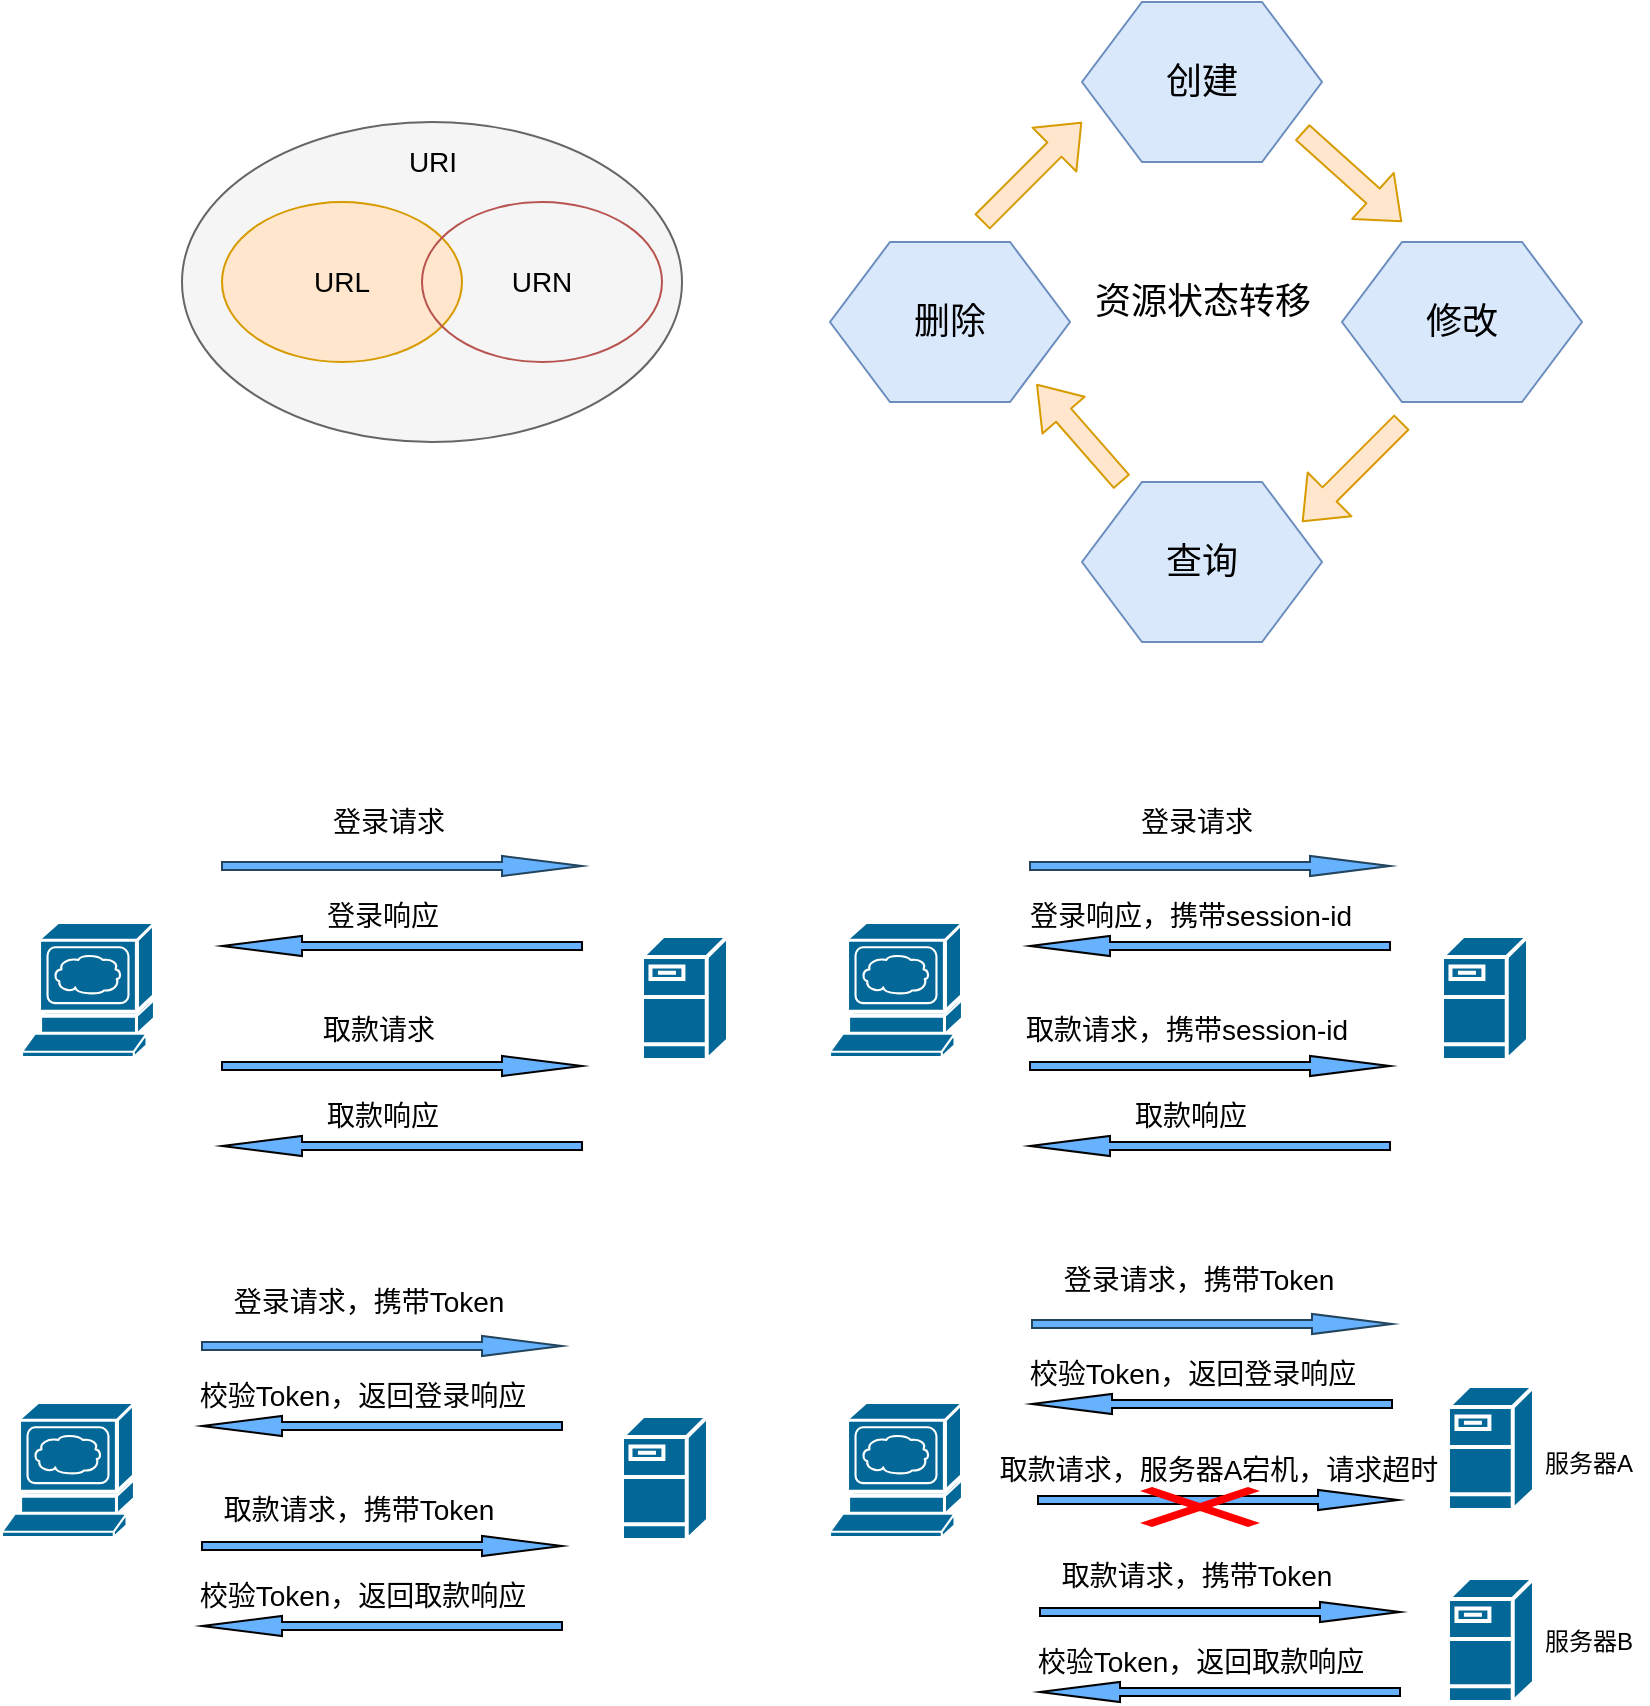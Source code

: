 <mxfile version="12.9.7"><diagram id="Aln9SclW5BZzsWNuzJg4" name="第 1 页"><mxGraphModel dx="1865" dy="548" grid="1" gridSize="10" guides="1" tooltips="1" connect="1" arrows="1" fold="1" page="1" pageScale="1" pageWidth="827" pageHeight="1169" math="0" shadow="0"><root><mxCell id="0"/><mxCell id="1" parent="0"/><mxCell id="yjALI_YxSnkBLt7oJEjm-1" value="" style="ellipse;whiteSpace=wrap;html=1;fillColor=#f5f5f5;strokeColor=#666666;fontColor=#333333;" vertex="1" parent="1"><mxGeometry x="90" y="80" width="250" height="160" as="geometry"/></mxCell><mxCell id="yjALI_YxSnkBLt7oJEjm-2" value="&lt;font style=&quot;font-size: 14px&quot;&gt;URL&lt;/font&gt;" style="ellipse;whiteSpace=wrap;html=1;fillColor=#ffe6cc;strokeColor=#d79b00;shadow=0;" vertex="1" parent="1"><mxGeometry x="110" y="120" width="120" height="80" as="geometry"/></mxCell><mxCell id="yjALI_YxSnkBLt7oJEjm-3" value="&lt;font style=&quot;font-size: 14px&quot;&gt;URN&lt;/font&gt;" style="ellipse;whiteSpace=wrap;html=1;fillColor=none;strokeColor=#b85450;" vertex="1" parent="1"><mxGeometry x="210" y="120" width="120" height="80" as="geometry"/></mxCell><mxCell id="yjALI_YxSnkBLt7oJEjm-4" value="&lt;font style=&quot;font-size: 14px&quot;&gt;URI&lt;/font&gt;" style="text;html=1;align=center;verticalAlign=middle;resizable=0;points=[];autosize=1;" vertex="1" parent="1"><mxGeometry x="195" y="90" width="40" height="20" as="geometry"/></mxCell><mxCell id="yjALI_YxSnkBLt7oJEjm-5" value="&lt;font style=&quot;font-size: 18px&quot;&gt;删除&lt;/font&gt;" style="shape=hexagon;perimeter=hexagonPerimeter2;whiteSpace=wrap;html=1;shadow=0;fillColor=#dae8fc;strokeColor=#6c8ebf;" vertex="1" parent="1"><mxGeometry x="414" y="140" width="120" height="80" as="geometry"/></mxCell><mxCell id="yjALI_YxSnkBLt7oJEjm-6" value="&lt;font style=&quot;font-size: 18px&quot;&gt;查询&lt;/font&gt;" style="shape=hexagon;perimeter=hexagonPerimeter2;whiteSpace=wrap;html=1;shadow=0;fillColor=#dae8fc;strokeColor=#6c8ebf;" vertex="1" parent="1"><mxGeometry x="540" y="260" width="120" height="80" as="geometry"/></mxCell><mxCell id="yjALI_YxSnkBLt7oJEjm-7" value="&lt;font style=&quot;font-size: 18px&quot;&gt;创建&lt;/font&gt;" style="shape=hexagon;perimeter=hexagonPerimeter2;whiteSpace=wrap;html=1;shadow=0;fillColor=#dae8fc;strokeColor=#6c8ebf;" vertex="1" parent="1"><mxGeometry x="540" y="20" width="120" height="80" as="geometry"/></mxCell><mxCell id="yjALI_YxSnkBLt7oJEjm-8" value="&lt;font style=&quot;font-size: 18px&quot;&gt;修改&lt;/font&gt;" style="shape=hexagon;perimeter=hexagonPerimeter2;whiteSpace=wrap;html=1;shadow=0;fillColor=#dae8fc;strokeColor=#6c8ebf;" vertex="1" parent="1"><mxGeometry x="670" y="140" width="120" height="80" as="geometry"/></mxCell><mxCell id="yjALI_YxSnkBLt7oJEjm-9" value="" style="shape=flexArrow;endArrow=classic;html=1;fillColor=#ffe6cc;strokeColor=#d79b00;" edge="1" parent="1"><mxGeometry width="50" height="50" relative="1" as="geometry"><mxPoint x="490" y="130" as="sourcePoint"/><mxPoint x="540" y="80" as="targetPoint"/><Array as="points"/></mxGeometry></mxCell><mxCell id="yjALI_YxSnkBLt7oJEjm-10" value="" style="shape=flexArrow;endArrow=classic;html=1;fillColor=#ffe6cc;strokeColor=#d79b00;" edge="1" parent="1"><mxGeometry width="50" height="50" relative="1" as="geometry"><mxPoint x="700" y="230" as="sourcePoint"/><mxPoint x="650" y="280" as="targetPoint"/></mxGeometry></mxCell><mxCell id="yjALI_YxSnkBLt7oJEjm-11" value="" style="shape=flexArrow;endArrow=classic;html=1;fillColor=#ffe6cc;strokeColor=#d79b00;" edge="1" parent="1"><mxGeometry width="50" height="50" relative="1" as="geometry"><mxPoint x="650" y="85" as="sourcePoint"/><mxPoint x="700" y="130" as="targetPoint"/></mxGeometry></mxCell><mxCell id="yjALI_YxSnkBLt7oJEjm-12" value="" style="shape=flexArrow;endArrow=classic;html=1;fillColor=#ffe6cc;strokeColor=#d79b00;entryX=0.86;entryY=0.888;entryDx=0;entryDy=0;entryPerimeter=0;endWidth=17;endSize=6.38;" edge="1" parent="1" target="yjALI_YxSnkBLt7oJEjm-5"><mxGeometry width="50" height="50" relative="1" as="geometry"><mxPoint x="560" y="260" as="sourcePoint"/><mxPoint x="520" y="220" as="targetPoint"/></mxGeometry></mxCell><mxCell id="yjALI_YxSnkBLt7oJEjm-13" value="&lt;font style=&quot;font-size: 18px&quot;&gt;资源状态转移&lt;/font&gt;" style="text;html=1;align=center;verticalAlign=middle;resizable=0;points=[];autosize=1;" vertex="1" parent="1"><mxGeometry x="540" y="160" width="120" height="20" as="geometry"/></mxCell><mxCell id="yjALI_YxSnkBLt7oJEjm-15" value="" style="shape=mxgraph.cisco.servers.www_server;html=1;pointerEvents=1;dashed=0;fillColor=#036897;strokeColor=#ffffff;strokeWidth=2;verticalLabelPosition=bottom;verticalAlign=top;align=center;outlineConnect=0;shadow=0;" vertex="1" parent="1"><mxGeometry x="10" y="480.5" width="66" height="67" as="geometry"/></mxCell><mxCell id="yjALI_YxSnkBLt7oJEjm-16" value="" style="shape=mxgraph.cisco.servers.fileserver;html=1;pointerEvents=1;dashed=0;fillColor=#036897;strokeColor=#ffffff;strokeWidth=2;verticalLabelPosition=bottom;verticalAlign=top;align=center;outlineConnect=0;shadow=0;" vertex="1" parent="1"><mxGeometry x="320" y="487" width="43" height="62" as="geometry"/></mxCell><mxCell id="yjALI_YxSnkBLt7oJEjm-19" value="" style="html=1;shadow=0;dashed=0;align=center;verticalAlign=middle;shape=mxgraph.arrows2.arrow;dy=0.6;dx=40;notch=0;fillColor=#66B2FF;strokeColor=#23445d;" vertex="1" parent="1"><mxGeometry x="110" y="447" width="180" height="10" as="geometry"/></mxCell><mxCell id="yjALI_YxSnkBLt7oJEjm-20" value="&lt;font style=&quot;font-size: 14px&quot;&gt;登录请求&lt;/font&gt;" style="text;html=1;align=center;verticalAlign=middle;resizable=0;points=[];autosize=1;" vertex="1" parent="1"><mxGeometry x="158" y="420" width="70" height="20" as="geometry"/></mxCell><mxCell id="yjALI_YxSnkBLt7oJEjm-22" value="" style="html=1;shadow=0;dashed=0;align=center;verticalAlign=middle;shape=mxgraph.arrows2.arrow;dy=0.6;dx=40;notch=0;fillColor=#66B2FF;direction=west;" vertex="1" parent="1"><mxGeometry x="110" y="487" width="180" height="10" as="geometry"/></mxCell><mxCell id="yjALI_YxSnkBLt7oJEjm-23" value="&lt;font style=&quot;font-size: 14px&quot;&gt;登录响应&lt;/font&gt;" style="text;html=1;align=center;verticalAlign=middle;resizable=0;points=[];autosize=1;" vertex="1" parent="1"><mxGeometry x="155" y="467" width="70" height="20" as="geometry"/></mxCell><mxCell id="yjALI_YxSnkBLt7oJEjm-24" value="" style="html=1;shadow=0;dashed=0;align=center;verticalAlign=middle;shape=mxgraph.arrows2.arrow;dy=0.6;dx=40;notch=0;fillColor=#66B2FF;" vertex="1" parent="1"><mxGeometry x="110" y="547" width="180" height="10" as="geometry"/></mxCell><mxCell id="yjALI_YxSnkBLt7oJEjm-25" value="&lt;span style=&quot;font-size: 14px&quot;&gt;取款请求&lt;/span&gt;" style="text;html=1;align=center;verticalAlign=middle;resizable=0;points=[];autosize=1;" vertex="1" parent="1"><mxGeometry x="153" y="524" width="70" height="20" as="geometry"/></mxCell><mxCell id="yjALI_YxSnkBLt7oJEjm-28" value="" style="html=1;shadow=0;dashed=0;align=center;verticalAlign=middle;shape=mxgraph.arrows2.arrow;dy=0.6;dx=40;notch=0;fillColor=#66B2FF;direction=west;" vertex="1" parent="1"><mxGeometry x="110" y="587" width="180" height="10" as="geometry"/></mxCell><mxCell id="yjALI_YxSnkBLt7oJEjm-29" value="&lt;font style=&quot;font-size: 14px&quot;&gt;取款响应&lt;/font&gt;" style="text;html=1;align=center;verticalAlign=middle;resizable=0;points=[];autosize=1;" vertex="1" parent="1"><mxGeometry x="155" y="567" width="70" height="20" as="geometry"/></mxCell><mxCell id="yjALI_YxSnkBLt7oJEjm-31" value="" style="shape=mxgraph.cisco.servers.www_server;html=1;pointerEvents=1;dashed=0;fillColor=#036897;strokeColor=#ffffff;strokeWidth=2;verticalLabelPosition=bottom;verticalAlign=top;align=center;outlineConnect=0;shadow=0;" vertex="1" parent="1"><mxGeometry x="414" y="480.5" width="66" height="67" as="geometry"/></mxCell><mxCell id="yjALI_YxSnkBLt7oJEjm-32" value="" style="shape=mxgraph.cisco.servers.fileserver;html=1;pointerEvents=1;dashed=0;fillColor=#036897;strokeColor=#ffffff;strokeWidth=2;verticalLabelPosition=bottom;verticalAlign=top;align=center;outlineConnect=0;shadow=0;" vertex="1" parent="1"><mxGeometry x="720" y="487" width="43" height="62" as="geometry"/></mxCell><mxCell id="yjALI_YxSnkBLt7oJEjm-33" value="" style="html=1;shadow=0;dashed=0;align=center;verticalAlign=middle;shape=mxgraph.arrows2.arrow;dy=0.6;dx=40;notch=0;fillColor=#66B2FF;strokeColor=#23445d;" vertex="1" parent="1"><mxGeometry x="514" y="447" width="180" height="10" as="geometry"/></mxCell><mxCell id="yjALI_YxSnkBLt7oJEjm-34" value="&lt;font style=&quot;font-size: 14px&quot;&gt;登录请求&lt;/font&gt;" style="text;html=1;align=center;verticalAlign=middle;resizable=0;points=[];autosize=1;" vertex="1" parent="1"><mxGeometry x="562" y="420" width="70" height="20" as="geometry"/></mxCell><mxCell id="yjALI_YxSnkBLt7oJEjm-35" value="" style="html=1;shadow=0;dashed=0;align=center;verticalAlign=middle;shape=mxgraph.arrows2.arrow;dy=0.6;dx=40;notch=0;fillColor=#66B2FF;direction=west;" vertex="1" parent="1"><mxGeometry x="514" y="487" width="180" height="10" as="geometry"/></mxCell><mxCell id="yjALI_YxSnkBLt7oJEjm-36" value="&lt;font style=&quot;font-size: 14px&quot;&gt;登录响应，携带session-id&lt;/font&gt;" style="text;html=1;align=center;verticalAlign=middle;resizable=0;points=[];autosize=1;" vertex="1" parent="1"><mxGeometry x="504" y="467" width="180" height="20" as="geometry"/></mxCell><mxCell id="yjALI_YxSnkBLt7oJEjm-37" value="" style="html=1;shadow=0;dashed=0;align=center;verticalAlign=middle;shape=mxgraph.arrows2.arrow;dy=0.6;dx=40;notch=0;fillColor=#66B2FF;" vertex="1" parent="1"><mxGeometry x="514" y="547" width="180" height="10" as="geometry"/></mxCell><mxCell id="yjALI_YxSnkBLt7oJEjm-38" value="&lt;span style=&quot;font-size: 14px&quot;&gt;取款请求，携带session-id&lt;/span&gt;" style="text;html=1;align=center;verticalAlign=middle;resizable=0;points=[];autosize=1;" vertex="1" parent="1"><mxGeometry x="502" y="524" width="180" height="20" as="geometry"/></mxCell><mxCell id="yjALI_YxSnkBLt7oJEjm-39" value="" style="html=1;shadow=0;dashed=0;align=center;verticalAlign=middle;shape=mxgraph.arrows2.arrow;dy=0.6;dx=40;notch=0;fillColor=#66B2FF;direction=west;" vertex="1" parent="1"><mxGeometry x="514" y="587" width="180" height="10" as="geometry"/></mxCell><mxCell id="yjALI_YxSnkBLt7oJEjm-40" value="&lt;font style=&quot;font-size: 14px&quot;&gt;取款响应&lt;/font&gt;" style="text;html=1;align=center;verticalAlign=middle;resizable=0;points=[];autosize=1;" vertex="1" parent="1"><mxGeometry x="559" y="567" width="70" height="20" as="geometry"/></mxCell><mxCell id="yjALI_YxSnkBLt7oJEjm-41" value="" style="shape=mxgraph.cisco.servers.www_server;html=1;pointerEvents=1;dashed=0;fillColor=#036897;strokeColor=#ffffff;strokeWidth=2;verticalLabelPosition=bottom;verticalAlign=top;align=center;outlineConnect=0;shadow=0;" vertex="1" parent="1"><mxGeometry y="720.5" width="66" height="67" as="geometry"/></mxCell><mxCell id="yjALI_YxSnkBLt7oJEjm-42" value="" style="shape=mxgraph.cisco.servers.fileserver;html=1;pointerEvents=1;dashed=0;fillColor=#036897;strokeColor=#ffffff;strokeWidth=2;verticalLabelPosition=bottom;verticalAlign=top;align=center;outlineConnect=0;shadow=0;" vertex="1" parent="1"><mxGeometry x="310" y="727" width="43" height="62" as="geometry"/></mxCell><mxCell id="yjALI_YxSnkBLt7oJEjm-43" value="" style="html=1;shadow=0;dashed=0;align=center;verticalAlign=middle;shape=mxgraph.arrows2.arrow;dy=0.6;dx=40;notch=0;fillColor=#66B2FF;strokeColor=#23445d;" vertex="1" parent="1"><mxGeometry x="100" y="687" width="180" height="10" as="geometry"/></mxCell><mxCell id="yjALI_YxSnkBLt7oJEjm-44" value="&lt;font style=&quot;font-size: 14px&quot;&gt;登录请求，携带Token&lt;/font&gt;" style="text;html=1;align=center;verticalAlign=middle;resizable=0;points=[];autosize=1;" vertex="1" parent="1"><mxGeometry x="108" y="660" width="150" height="20" as="geometry"/></mxCell><mxCell id="yjALI_YxSnkBLt7oJEjm-45" value="" style="html=1;shadow=0;dashed=0;align=center;verticalAlign=middle;shape=mxgraph.arrows2.arrow;dy=0.6;dx=40;notch=0;fillColor=#66B2FF;direction=west;" vertex="1" parent="1"><mxGeometry x="100" y="727" width="180" height="10" as="geometry"/></mxCell><mxCell id="yjALI_YxSnkBLt7oJEjm-46" value="&lt;font style=&quot;font-size: 14px&quot;&gt;校验Token，返回登录响应&lt;/font&gt;" style="text;html=1;align=center;verticalAlign=middle;resizable=0;points=[];autosize=1;" vertex="1" parent="1"><mxGeometry x="90" y="707" width="180" height="20" as="geometry"/></mxCell><mxCell id="yjALI_YxSnkBLt7oJEjm-47" value="" style="html=1;shadow=0;dashed=0;align=center;verticalAlign=middle;shape=mxgraph.arrows2.arrow;dy=0.6;dx=40;notch=0;fillColor=#66B2FF;" vertex="1" parent="1"><mxGeometry x="100" y="787" width="180" height="10" as="geometry"/></mxCell><mxCell id="yjALI_YxSnkBLt7oJEjm-48" value="&lt;span style=&quot;font-size: 14px&quot;&gt;取款请求，携带Token&lt;/span&gt;" style="text;html=1;align=center;verticalAlign=middle;resizable=0;points=[];autosize=1;" vertex="1" parent="1"><mxGeometry x="103" y="764" width="150" height="20" as="geometry"/></mxCell><mxCell id="yjALI_YxSnkBLt7oJEjm-49" value="" style="html=1;shadow=0;dashed=0;align=center;verticalAlign=middle;shape=mxgraph.arrows2.arrow;dy=0.6;dx=40;notch=0;fillColor=#66B2FF;direction=west;" vertex="1" parent="1"><mxGeometry x="100" y="827" width="180" height="10" as="geometry"/></mxCell><mxCell id="yjALI_YxSnkBLt7oJEjm-50" value="&lt;font style=&quot;font-size: 14px&quot;&gt;校验Token，返回取款响应&lt;/font&gt;" style="text;html=1;align=center;verticalAlign=middle;resizable=0;points=[];autosize=1;" vertex="1" parent="1"><mxGeometry x="90" y="807" width="180" height="20" as="geometry"/></mxCell><mxCell id="yjALI_YxSnkBLt7oJEjm-51" value="" style="shape=mxgraph.cisco.servers.www_server;html=1;pointerEvents=1;dashed=0;fillColor=#036897;strokeColor=#ffffff;strokeWidth=2;verticalLabelPosition=bottom;verticalAlign=top;align=center;outlineConnect=0;shadow=0;" vertex="1" parent="1"><mxGeometry x="414" y="720.5" width="66" height="67" as="geometry"/></mxCell><mxCell id="yjALI_YxSnkBLt7oJEjm-52" value="" style="shape=mxgraph.cisco.servers.fileserver;html=1;pointerEvents=1;dashed=0;fillColor=#036897;strokeColor=#ffffff;strokeWidth=2;verticalLabelPosition=bottom;verticalAlign=top;align=center;outlineConnect=0;shadow=0;" vertex="1" parent="1"><mxGeometry x="723" y="712" width="43" height="62" as="geometry"/></mxCell><mxCell id="yjALI_YxSnkBLt7oJEjm-57" value="" style="html=1;shadow=0;dashed=0;align=center;verticalAlign=middle;shape=mxgraph.arrows2.arrow;dy=0.6;dx=40;notch=0;fillColor=#66B2FF;" vertex="1" parent="1"><mxGeometry x="518" y="764" width="180" height="10" as="geometry"/></mxCell><mxCell id="yjALI_YxSnkBLt7oJEjm-58" value="&lt;span style=&quot;font-size: 14px&quot;&gt;取款请求，服务器A宕机，请求超时&lt;/span&gt;" style="text;html=1;align=center;verticalAlign=middle;resizable=0;points=[];autosize=1;" vertex="1" parent="1"><mxGeometry x="493" y="744" width="230" height="20" as="geometry"/></mxCell><mxCell id="yjALI_YxSnkBLt7oJEjm-61" value="" style="shape=mxgraph.mockup.markup.redX;fillColor=#ff0000;html=1;shadow=0;strokeColor=none;strokeWidth=1;" vertex="1" parent="1"><mxGeometry x="569" y="762.5" width="60" height="20" as="geometry"/></mxCell><mxCell id="yjALI_YxSnkBLt7oJEjm-62" value="" style="shape=mxgraph.cisco.servers.fileserver;html=1;pointerEvents=1;dashed=0;fillColor=#036897;strokeColor=#ffffff;strokeWidth=2;verticalLabelPosition=bottom;verticalAlign=top;align=center;outlineConnect=0;shadow=0;" vertex="1" parent="1"><mxGeometry x="723" y="808" width="43" height="62" as="geometry"/></mxCell><mxCell id="yjALI_YxSnkBLt7oJEjm-65" value="" style="html=1;shadow=0;dashed=0;align=center;verticalAlign=middle;shape=mxgraph.arrows2.arrow;dy=0.6;dx=40;notch=0;fillColor=#66B2FF;strokeColor=#23445d;" vertex="1" parent="1"><mxGeometry x="515" y="676" width="180" height="10" as="geometry"/></mxCell><mxCell id="yjALI_YxSnkBLt7oJEjm-66" value="&lt;font style=&quot;font-size: 14px&quot;&gt;登录请求，携带Token&lt;/font&gt;" style="text;html=1;align=center;verticalAlign=middle;resizable=0;points=[];autosize=1;" vertex="1" parent="1"><mxGeometry x="523" y="649" width="150" height="20" as="geometry"/></mxCell><mxCell id="yjALI_YxSnkBLt7oJEjm-67" value="" style="html=1;shadow=0;dashed=0;align=center;verticalAlign=middle;shape=mxgraph.arrows2.arrow;dy=0.6;dx=40;notch=0;fillColor=#66B2FF;direction=west;" vertex="1" parent="1"><mxGeometry x="515" y="716" width="180" height="10" as="geometry"/></mxCell><mxCell id="yjALI_YxSnkBLt7oJEjm-68" value="&lt;font style=&quot;font-size: 14px&quot;&gt;校验Token，返回登录响应&lt;/font&gt;" style="text;html=1;align=center;verticalAlign=middle;resizable=0;points=[];autosize=1;" vertex="1" parent="1"><mxGeometry x="505" y="696" width="180" height="20" as="geometry"/></mxCell><mxCell id="yjALI_YxSnkBLt7oJEjm-69" value="" style="html=1;shadow=0;dashed=0;align=center;verticalAlign=middle;shape=mxgraph.arrows2.arrow;dy=0.6;dx=40;notch=0;fillColor=#66B2FF;" vertex="1" parent="1"><mxGeometry x="519" y="820" width="180" height="10" as="geometry"/></mxCell><mxCell id="yjALI_YxSnkBLt7oJEjm-70" value="&lt;span style=&quot;font-size: 14px&quot;&gt;取款请求，携带Token&lt;/span&gt;" style="text;html=1;align=center;verticalAlign=middle;resizable=0;points=[];autosize=1;" vertex="1" parent="1"><mxGeometry x="522" y="797" width="150" height="20" as="geometry"/></mxCell><mxCell id="yjALI_YxSnkBLt7oJEjm-71" value="" style="html=1;shadow=0;dashed=0;align=center;verticalAlign=middle;shape=mxgraph.arrows2.arrow;dy=0.6;dx=40;notch=0;fillColor=#66B2FF;direction=west;" vertex="1" parent="1"><mxGeometry x="519" y="860" width="180" height="10" as="geometry"/></mxCell><mxCell id="yjALI_YxSnkBLt7oJEjm-72" value="&lt;font style=&quot;font-size: 14px&quot;&gt;校验Token，返回取款响应&lt;/font&gt;" style="text;html=1;align=center;verticalAlign=middle;resizable=0;points=[];autosize=1;" vertex="1" parent="1"><mxGeometry x="509" y="840" width="180" height="20" as="geometry"/></mxCell><mxCell id="yjALI_YxSnkBLt7oJEjm-73" value="&lt;font style=&quot;font-size: 12px&quot;&gt;服务器A&lt;/font&gt;" style="text;html=1;align=center;verticalAlign=middle;resizable=0;points=[];autosize=1;" vertex="1" parent="1"><mxGeometry x="763" y="741" width="60" height="20" as="geometry"/></mxCell><mxCell id="yjALI_YxSnkBLt7oJEjm-74" value="&lt;font style=&quot;font-size: 12px&quot;&gt;服务器B&lt;/font&gt;" style="text;html=1;align=center;verticalAlign=middle;resizable=0;points=[];autosize=1;" vertex="1" parent="1"><mxGeometry x="763" y="830" width="60" height="20" as="geometry"/></mxCell></root></mxGraphModel></diagram></mxfile>